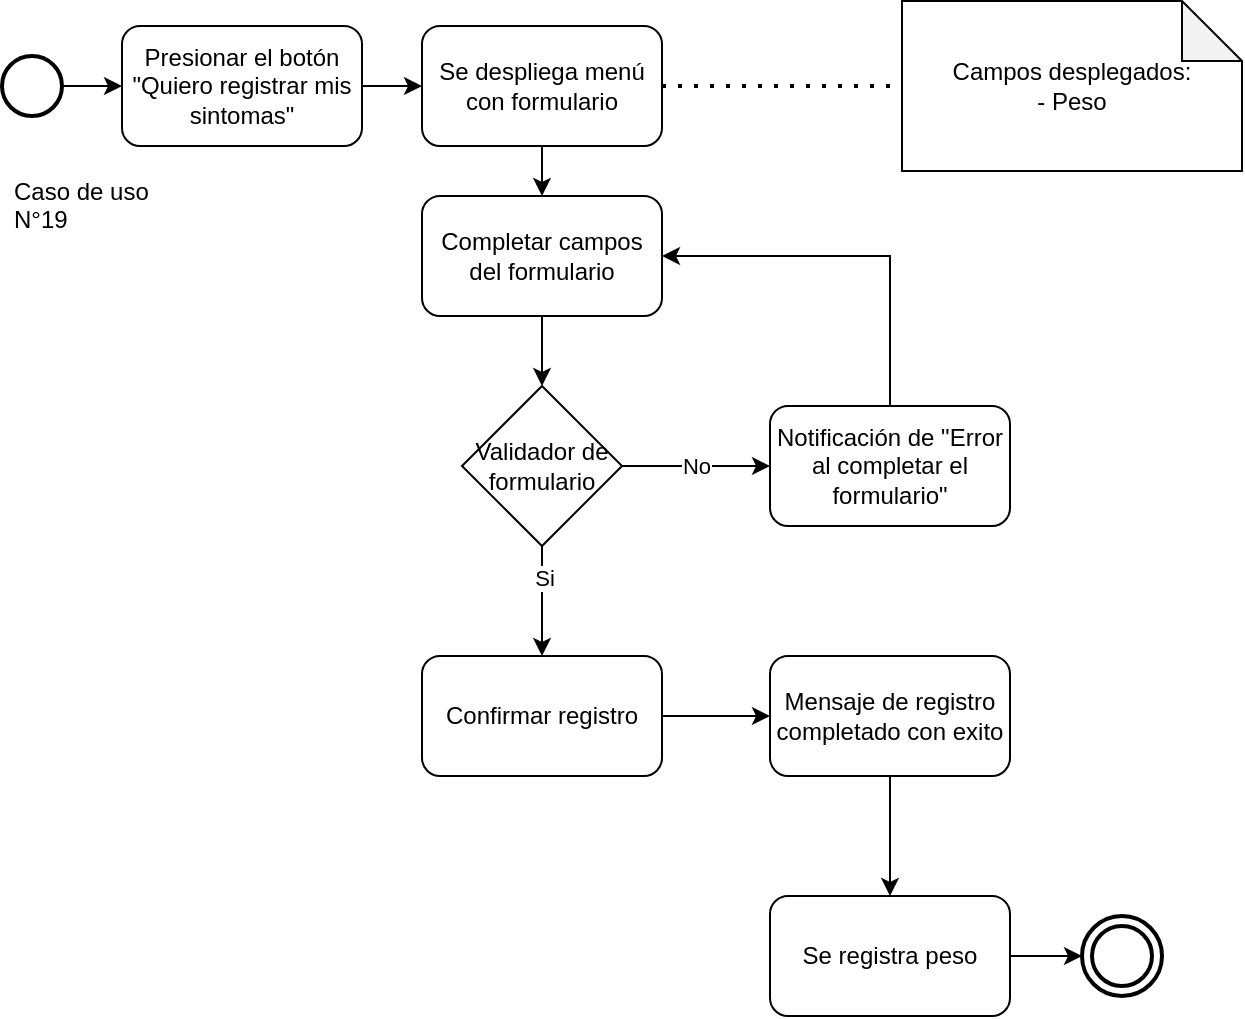 <mxfile version="22.0.4" type="google">
  <diagram name="Página-1" id="VJ3dDhkdw4sILlnKDVyH">
    <mxGraphModel grid="1" page="1" gridSize="10" guides="1" tooltips="1" connect="1" arrows="1" fold="1" pageScale="1" pageWidth="827" pageHeight="1169" math="0" shadow="0">
      <root>
        <mxCell id="0" />
        <mxCell id="1" parent="0" />
        <mxCell id="JLB9dS78lTQaM-TFwSQl-1" value="" style="strokeWidth=2;html=1;shape=mxgraph.flowchart.start_2;whiteSpace=wrap;" vertex="1" parent="1">
          <mxGeometry x="30" y="80" width="30" height="30" as="geometry" />
        </mxCell>
        <mxCell id="JLB9dS78lTQaM-TFwSQl-3" value="" style="ellipse;shape=doubleEllipse;whiteSpace=wrap;html=1;aspect=fixed;perimeterSpacing=0;strokeWidth=2;" vertex="1" parent="1">
          <mxGeometry x="570" y="510" width="40" height="40" as="geometry" />
        </mxCell>
        <mxCell id="JLB9dS78lTQaM-TFwSQl-5" value="Presionar el botón &quot;Quiero registrar mis sintomas&quot;" style="rounded=1;whiteSpace=wrap;html=1;" vertex="1" parent="1">
          <mxGeometry x="90" y="65" width="120" height="60" as="geometry" />
        </mxCell>
        <mxCell id="JLB9dS78lTQaM-TFwSQl-6" value="" style="endArrow=classic;html=1;rounded=0;exitX=1;exitY=0.5;exitDx=0;exitDy=0;exitPerimeter=0;entryX=0;entryY=0.5;entryDx=0;entryDy=0;" edge="1" parent="1" source="JLB9dS78lTQaM-TFwSQl-1" target="JLB9dS78lTQaM-TFwSQl-5">
          <mxGeometry width="50" height="50" relative="1" as="geometry">
            <mxPoint x="180" y="385" as="sourcePoint" />
            <mxPoint x="230" y="335" as="targetPoint" />
          </mxGeometry>
        </mxCell>
        <mxCell id="JLB9dS78lTQaM-TFwSQl-7" value="Completar campos del formulario" style="rounded=1;whiteSpace=wrap;html=1;" vertex="1" parent="1">
          <mxGeometry x="240" y="150" width="120" height="60" as="geometry" />
        </mxCell>
        <mxCell id="JLB9dS78lTQaM-TFwSQl-8" value="" style="endArrow=classic;html=1;rounded=0;exitX=1;exitY=0.5;exitDx=0;exitDy=0;entryX=0;entryY=0.5;entryDx=0;entryDy=0;" edge="1" parent="1" source="JLB9dS78lTQaM-TFwSQl-5" target="OFUJBj4biFuGSBhYL2wF-2">
          <mxGeometry width="50" height="50" relative="1" as="geometry">
            <mxPoint x="80" y="120" as="sourcePoint" />
            <mxPoint x="130" y="120" as="targetPoint" />
          </mxGeometry>
        </mxCell>
        <mxCell id="JLB9dS78lTQaM-TFwSQl-9" value="Validador de formulario" style="rhombus;whiteSpace=wrap;html=1;" vertex="1" parent="1">
          <mxGeometry x="260" y="245" width="80" height="80" as="geometry" />
        </mxCell>
        <mxCell id="JLB9dS78lTQaM-TFwSQl-10" value="" style="endArrow=classic;html=1;rounded=0;exitX=0.5;exitY=1;exitDx=0;exitDy=0;entryX=0.5;entryY=0;entryDx=0;entryDy=0;" edge="1" parent="1" source="JLB9dS78lTQaM-TFwSQl-7" target="JLB9dS78lTQaM-TFwSQl-9">
          <mxGeometry width="50" height="50" relative="1" as="geometry">
            <mxPoint x="250" y="120" as="sourcePoint" />
            <mxPoint x="290" y="120" as="targetPoint" />
            <Array as="points" />
          </mxGeometry>
        </mxCell>
        <mxCell id="JLB9dS78lTQaM-TFwSQl-11" value="Notificación de &quot;Error al completar el formulario&quot;" style="rounded=1;whiteSpace=wrap;html=1;" vertex="1" parent="1">
          <mxGeometry x="414" y="255" width="120" height="60" as="geometry" />
        </mxCell>
        <mxCell id="JLB9dS78lTQaM-TFwSQl-13" value="No" style="endArrow=classic;html=1;rounded=0;exitX=1;exitY=0.5;exitDx=0;exitDy=0;entryX=0;entryY=0.5;entryDx=0;entryDy=0;" edge="1" parent="1" source="JLB9dS78lTQaM-TFwSQl-9" target="JLB9dS78lTQaM-TFwSQl-11">
          <mxGeometry width="50" height="50" relative="1" as="geometry">
            <mxPoint x="350" y="150" as="sourcePoint" />
            <mxPoint x="350" y="180" as="targetPoint" />
            <Array as="points" />
          </mxGeometry>
        </mxCell>
        <mxCell id="JLB9dS78lTQaM-TFwSQl-14" value="" style="endArrow=classic;html=1;rounded=0;entryX=1;entryY=0.5;entryDx=0;entryDy=0;exitX=0.5;exitY=0;exitDx=0;exitDy=0;" edge="1" parent="1" source="JLB9dS78lTQaM-TFwSQl-11" target="JLB9dS78lTQaM-TFwSQl-7">
          <mxGeometry width="50" height="50" relative="1" as="geometry">
            <mxPoint x="530" y="110" as="sourcePoint" />
            <mxPoint x="400" y="110" as="targetPoint" />
            <Array as="points">
              <mxPoint x="474" y="180" />
            </Array>
          </mxGeometry>
        </mxCell>
        <mxCell id="JLB9dS78lTQaM-TFwSQl-16" value="" style="endArrow=classic;html=1;rounded=0;exitX=0.5;exitY=1;exitDx=0;exitDy=0;entryX=0.5;entryY=0;entryDx=0;entryDy=0;" edge="1" parent="1" source="JLB9dS78lTQaM-TFwSQl-9" target="JLB9dS78lTQaM-TFwSQl-17">
          <mxGeometry width="50" height="50" relative="1" as="geometry">
            <mxPoint x="350" y="150" as="sourcePoint" />
            <mxPoint x="340" y="280" as="targetPoint" />
            <Array as="points" />
          </mxGeometry>
        </mxCell>
        <mxCell id="JLB9dS78lTQaM-TFwSQl-18" value="Si" style="edgeLabel;html=1;align=center;verticalAlign=middle;resizable=0;points=[];" vertex="1" connectable="0" parent="JLB9dS78lTQaM-TFwSQl-16">
          <mxGeometry x="-0.427" y="1" relative="1" as="geometry">
            <mxPoint as="offset" />
          </mxGeometry>
        </mxCell>
        <mxCell id="JLB9dS78lTQaM-TFwSQl-17" value="Confirmar registro" style="rounded=1;whiteSpace=wrap;html=1;" vertex="1" parent="1">
          <mxGeometry x="240" y="380" width="120" height="60" as="geometry" />
        </mxCell>
        <mxCell id="JLB9dS78lTQaM-TFwSQl-19" value="Mensaje de registro completado con exito" style="rounded=1;whiteSpace=wrap;html=1;" vertex="1" parent="1">
          <mxGeometry x="414" y="380" width="120" height="60" as="geometry" />
        </mxCell>
        <mxCell id="JLB9dS78lTQaM-TFwSQl-20" value="" style="endArrow=classic;html=1;rounded=0;exitX=1;exitY=0.5;exitDx=0;exitDy=0;entryX=0;entryY=0.5;entryDx=0;entryDy=0;" edge="1" parent="1" source="JLB9dS78lTQaM-TFwSQl-17" target="JLB9dS78lTQaM-TFwSQl-19">
          <mxGeometry width="50" height="50" relative="1" as="geometry">
            <mxPoint x="350" y="150" as="sourcePoint" />
            <mxPoint x="350" y="180" as="targetPoint" />
            <Array as="points" />
          </mxGeometry>
        </mxCell>
        <mxCell id="JLB9dS78lTQaM-TFwSQl-21" value="Se registra peso" style="rounded=1;whiteSpace=wrap;html=1;" vertex="1" parent="1">
          <mxGeometry x="414" y="500" width="120" height="60" as="geometry" />
        </mxCell>
        <mxCell id="JLB9dS78lTQaM-TFwSQl-22" value="" style="endArrow=classic;html=1;rounded=0;exitX=0.5;exitY=1;exitDx=0;exitDy=0;" edge="1" parent="1" source="JLB9dS78lTQaM-TFwSQl-19" target="JLB9dS78lTQaM-TFwSQl-21">
          <mxGeometry width="50" height="50" relative="1" as="geometry">
            <mxPoint x="520" y="450" as="sourcePoint" />
            <mxPoint x="520" y="480" as="targetPoint" />
            <Array as="points" />
          </mxGeometry>
        </mxCell>
        <mxCell id="JLB9dS78lTQaM-TFwSQl-23" value="" style="endArrow=classic;html=1;rounded=0;exitX=1;exitY=0.5;exitDx=0;exitDy=0;" edge="1" parent="1" source="JLB9dS78lTQaM-TFwSQl-21" target="JLB9dS78lTQaM-TFwSQl-3">
          <mxGeometry width="50" height="50" relative="1" as="geometry">
            <mxPoint x="520" y="540" as="sourcePoint" />
            <mxPoint x="520" y="570" as="targetPoint" />
            <Array as="points" />
          </mxGeometry>
        </mxCell>
        <mxCell id="OFUJBj4biFuGSBhYL2wF-1" value="Campos desplegados:&lt;br&gt;- Peso" style="shape=note;whiteSpace=wrap;html=1;backgroundOutline=1;darkOpacity=0.05;" vertex="1" parent="1">
          <mxGeometry x="480" y="52.5" width="170" height="85" as="geometry" />
        </mxCell>
        <mxCell id="OFUJBj4biFuGSBhYL2wF-2" value="Se despliega menú con formulario" style="rounded=1;whiteSpace=wrap;html=1;" vertex="1" parent="1">
          <mxGeometry x="240" y="65" width="120" height="60" as="geometry" />
        </mxCell>
        <mxCell id="OFUJBj4biFuGSBhYL2wF-3" value="" style="endArrow=classic;html=1;rounded=0;entryX=0.5;entryY=0;entryDx=0;entryDy=0;exitX=0.5;exitY=1;exitDx=0;exitDy=0;" edge="1" parent="1" source="OFUJBj4biFuGSBhYL2wF-2" target="JLB9dS78lTQaM-TFwSQl-7">
          <mxGeometry width="50" height="50" relative="1" as="geometry">
            <mxPoint x="260" y="130" as="sourcePoint" />
            <mxPoint x="160" y="235" as="targetPoint" />
          </mxGeometry>
        </mxCell>
        <mxCell id="OFUJBj4biFuGSBhYL2wF-4" value="" style="endArrow=none;dashed=1;html=1;dashPattern=1 3;strokeWidth=2;rounded=0;exitX=1;exitY=0.5;exitDx=0;exitDy=0;" edge="1" parent="1" source="OFUJBj4biFuGSBhYL2wF-2" target="OFUJBj4biFuGSBhYL2wF-1">
          <mxGeometry width="50" height="50" relative="1" as="geometry">
            <mxPoint x="420" y="160" as="sourcePoint" />
            <mxPoint x="470" y="110" as="targetPoint" />
          </mxGeometry>
        </mxCell>
        <mxCell id="OFUJBj4biFuGSBhYL2wF-5" value="Caso de uso N°19" style="text;strokeColor=none;fillColor=none;align=left;verticalAlign=middle;spacingLeft=4;spacingRight=4;overflow=hidden;points=[[0,0.5],[1,0.5]];portConstraint=eastwest;rotatable=0;whiteSpace=wrap;html=1;" vertex="1" parent="1">
          <mxGeometry x="30" y="137.5" width="80" height="30" as="geometry" />
        </mxCell>
      </root>
    </mxGraphModel>
  </diagram>
</mxfile>
